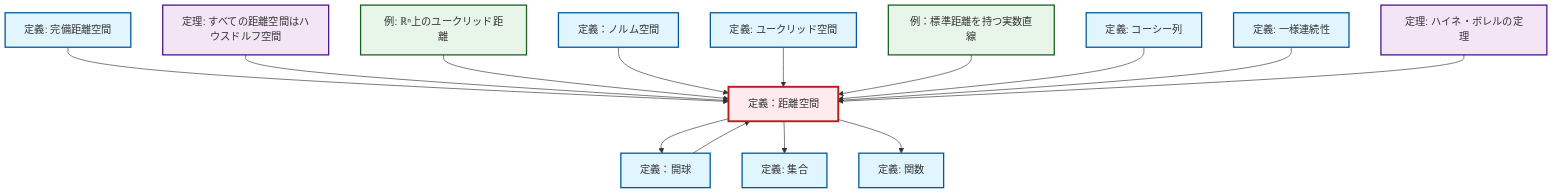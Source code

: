 graph TD
    classDef definition fill:#e1f5fe,stroke:#01579b,stroke-width:2px
    classDef theorem fill:#f3e5f5,stroke:#4a148c,stroke-width:2px
    classDef axiom fill:#fff3e0,stroke:#e65100,stroke-width:2px
    classDef example fill:#e8f5e9,stroke:#1b5e20,stroke-width:2px
    classDef current fill:#ffebee,stroke:#b71c1c,stroke-width:3px
    def-euclidean-space["定義: ユークリッド空間"]:::definition
    def-normed-vector-space["定義：ノルム空間"]:::definition
    def-function["定義: 関数"]:::definition
    ex-euclidean-metric["例: ℝⁿ上のユークリッド距離"]:::example
    ex-real-line-metric["例：標準距離を持つ実数直線"]:::example
    def-cauchy-sequence["定義: コーシー列"]:::definition
    def-complete-metric-space["定義: 完備距離空間"]:::definition
    def-metric-space["定義：距離空間"]:::definition
    def-open-ball["定義：開球"]:::definition
    def-set["定義: 集合"]:::definition
    thm-heine-borel["定理: ハイネ・ボレルの定理"]:::theorem
    def-uniform-continuity["定義: 一様連続性"]:::definition
    thm-metric-hausdorff["定理: すべての距離空間はハウスドルフ空間"]:::theorem
    def-metric-space --> def-open-ball
    def-complete-metric-space --> def-metric-space
    thm-metric-hausdorff --> def-metric-space
    def-metric-space --> def-set
    def-open-ball --> def-metric-space
    ex-euclidean-metric --> def-metric-space
    def-metric-space --> def-function
    def-normed-vector-space --> def-metric-space
    def-euclidean-space --> def-metric-space
    ex-real-line-metric --> def-metric-space
    def-cauchy-sequence --> def-metric-space
    def-uniform-continuity --> def-metric-space
    thm-heine-borel --> def-metric-space
    class def-metric-space current